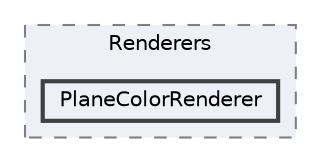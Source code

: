 digraph "/mnt/c/Users/lefte/Mujin/MastersThesis/Taz/TazGraph/build/TazGraphEngine/CMakeFiles/TazGraphEngine.dir/Renderers/PlaneColorRenderer"
{
 // LATEX_PDF_SIZE
  bgcolor="transparent";
  edge [fontname=Helvetica,fontsize=10,labelfontname=Helvetica,labelfontsize=10];
  node [fontname=Helvetica,fontsize=10,shape=box,height=0.2,width=0.4];
  compound=true
  subgraph clusterdir_aee9aa27b8e8c72cb9ed212b0c6dcc39 {
    graph [ bgcolor="#edf0f7", pencolor="grey50", label="Renderers", fontname=Helvetica,fontsize=10 style="filled,dashed", URL="dir_aee9aa27b8e8c72cb9ed212b0c6dcc39.html",tooltip=""]
  dir_499c69de457733be75f815b173ed5bc5 [label="PlaneColorRenderer", fillcolor="#edf0f7", color="grey25", style="filled,bold", URL="dir_499c69de457733be75f815b173ed5bc5.html",tooltip=""];
  }
}
